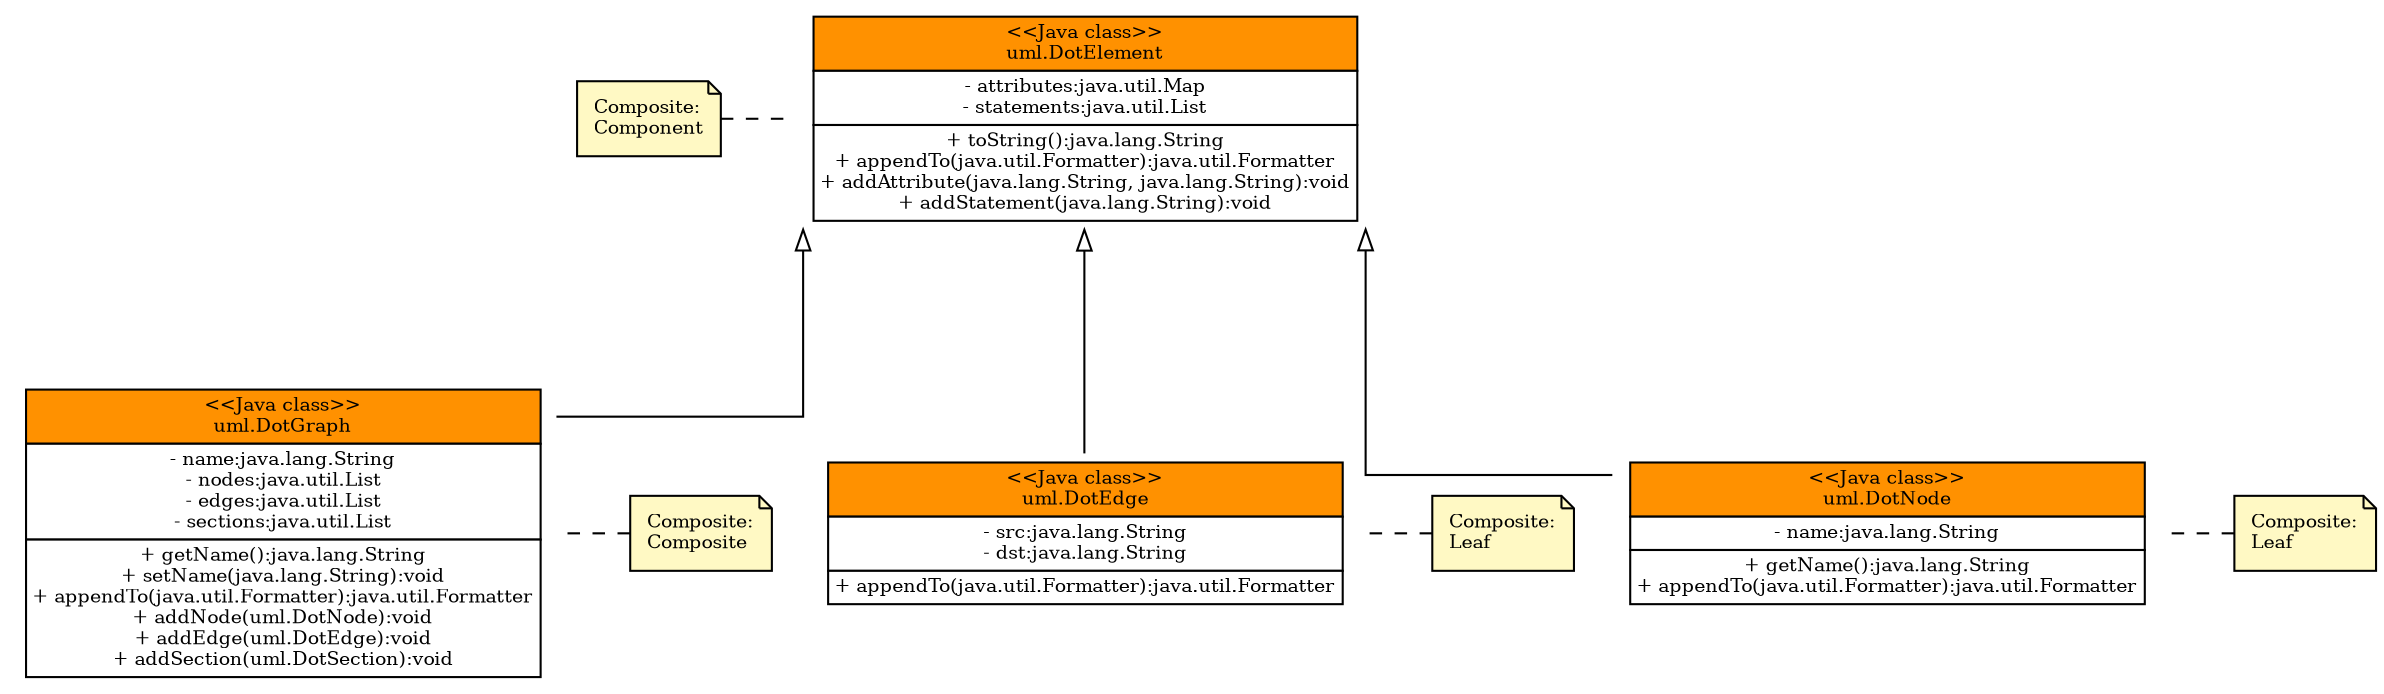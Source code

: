 digraph unnamed {

  graph [
    rankdir = "BT";
    splines = "ortho";

  ];

  "COMMENT.uml.DotElement" [
    fillcolor = "#FFF9C4";
    fontsize = "9";
    label = "Composite:\lComponent\l";
    shape = "note";
    style = "filled";

  ];

  "uml.DotElement" [
    fontsize = "9";
    label = <<table  border='0'  cellborder='1'  cellspacing='0'>
<tr><td  bgcolor='#FF9100'>
&lt;&lt;Java class&gt;&gt;<br/>
uml.DotElement<br/>

</td>
</tr>
<tr><td  bgcolor='#FFFFFF'>
- attributes:java.util.Map<br/>- statements:java.util.List<br/>
</td>
</tr>
<tr><td  bgcolor='#FFFFFF'>
+ toString():java.lang.String<br/>+ appendTo(java.util.Formatter):java.util.Formatter<br/>+ addAttribute(java.lang.String, java.lang.String):void<br/>+ addStatement(java.lang.String):void<br/>
</td>
</tr>
</table>
>;
    shape = "plaintext";

  ];

  "COMMENT.uml.DotGraph" [
    fillcolor = "#FFF9C4";
    fontsize = "9";
    label = "Composite:\lComposite\l";
    shape = "note";
    style = "filled";

  ];

  "uml.DotGraph" [
    fontsize = "9";
    label = <<table  border='0'  cellborder='1'  cellspacing='0'>
<tr><td  bgcolor='#FF9100'>
&lt;&lt;Java class&gt;&gt;<br/>
uml.DotGraph<br/>

</td>
</tr>
<tr><td  bgcolor='#FFFFFF'>
- name:java.lang.String<br/>- nodes:java.util.List<br/>- edges:java.util.List<br/>- sections:java.util.List<br/>
</td>
</tr>
<tr><td  bgcolor='#FFFFFF'>
+ getName():java.lang.String<br/>+ setName(java.lang.String):void<br/>+ appendTo(java.util.Formatter):java.util.Formatter<br/>+ addNode(uml.DotNode):void<br/>+ addEdge(uml.DotEdge):void<br/>+ addSection(uml.DotSection):void<br/>
</td>
</tr>
</table>
>;
    shape = "plaintext";

  ];

  "COMMENT.uml.DotEdge" [
    fillcolor = "#FFF9C4";
    fontsize = "9";
    label = "Composite:\lLeaf\l";
    shape = "note";
    style = "filled";

  ];

  "uml.DotEdge" [
    fontsize = "9";
    label = <<table  border='0'  cellborder='1'  cellspacing='0'>
<tr><td  bgcolor='#FF9100'>
&lt;&lt;Java class&gt;&gt;<br/>
uml.DotEdge<br/>

</td>
</tr>
<tr><td  bgcolor='#FFFFFF'>
- src:java.lang.String<br/>- dst:java.lang.String<br/>
</td>
</tr>
<tr><td  bgcolor='#FFFFFF'>
+ appendTo(java.util.Formatter):java.util.Formatter<br/>
</td>
</tr>
</table>
>;
    shape = "plaintext";

  ];

  "COMMENT.uml.DotNode" [
    fillcolor = "#FFF9C4";
    fontsize = "9";
    label = "Composite:\lLeaf\l";
    shape = "note";
    style = "filled";

  ];

  "uml.DotNode" [
    fontsize = "9";
    label = <<table  border='0'  cellborder='1'  cellspacing='0'>
<tr><td  bgcolor='#FF9100'>
&lt;&lt;Java class&gt;&gt;<br/>
uml.DotNode<br/>

</td>
</tr>
<tr><td  bgcolor='#FFFFFF'>
- name:java.lang.String<br/>
</td>
</tr>
<tr><td  bgcolor='#FFFFFF'>
+ getName():java.lang.String<br/>+ appendTo(java.util.Formatter):java.util.Formatter<br/>
</td>
</tr>
</table>
>;
    shape = "plaintext";

  ];

  "COMMENT.uml.DotElement" -> "uml.DotElement" [
    arrowhead = "none";
    constraint = "false";
    fontsize = "9";
    minlen = "2";
    style = "dashed";

  ];

  "COMMENT.uml.DotGraph" -> "uml.DotGraph" [
    arrowhead = "none";
    constraint = "false";
    fontsize = "9";
    minlen = "2";
    style = "dashed";

  ];

  "uml.DotGraph" -> "uml.DotElement" [
    arrowhead = "empty";
    fontsize = "9";
    minlen = "2";

  ];

  "COMMENT.uml.DotEdge" -> "uml.DotEdge" [
    arrowhead = "none";
    constraint = "false";
    fontsize = "9";
    minlen = "2";
    style = "dashed";

  ];

  "uml.DotEdge" -> "uml.DotElement" [
    arrowhead = "empty";
    fontsize = "9";
    minlen = "2";

  ];

  "COMMENT.uml.DotNode" -> "uml.DotNode" [
    arrowhead = "none";
    constraint = "false";
    fontsize = "9";
    minlen = "2";
    style = "dashed";

  ];

  "uml.DotNode" -> "uml.DotElement" [
    arrowhead = "empty";
    fontsize = "9";
    minlen = "2";

  ];

  {
    rank = "same";

    "COMMENT.uml.DotElement";
    "uml.DotElement";
  };
  {
    rank = "same";

    "COMMENT.uml.DotGraph";
    "uml.DotGraph";
  };
  {
    rank = "same";

    "COMMENT.uml.DotEdge";
    "uml.DotEdge";
  };
  {
    rank = "same";

    "COMMENT.uml.DotNode";
    "uml.DotNode";
  };
}
